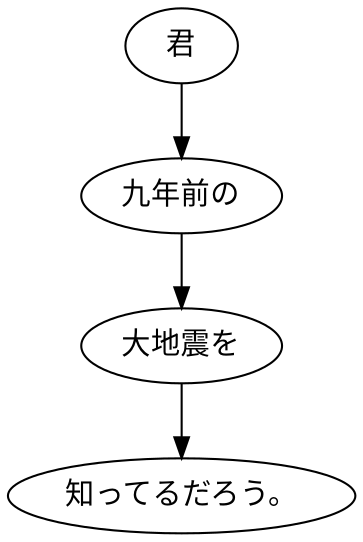 digraph graph6101 {
	node0 [label="君"];
	node1 [label="九年前の"];
	node2 [label="大地震を"];
	node3 [label="知ってるだろう。"];
	node0 -> node1;
	node1 -> node2;
	node2 -> node3;
}

